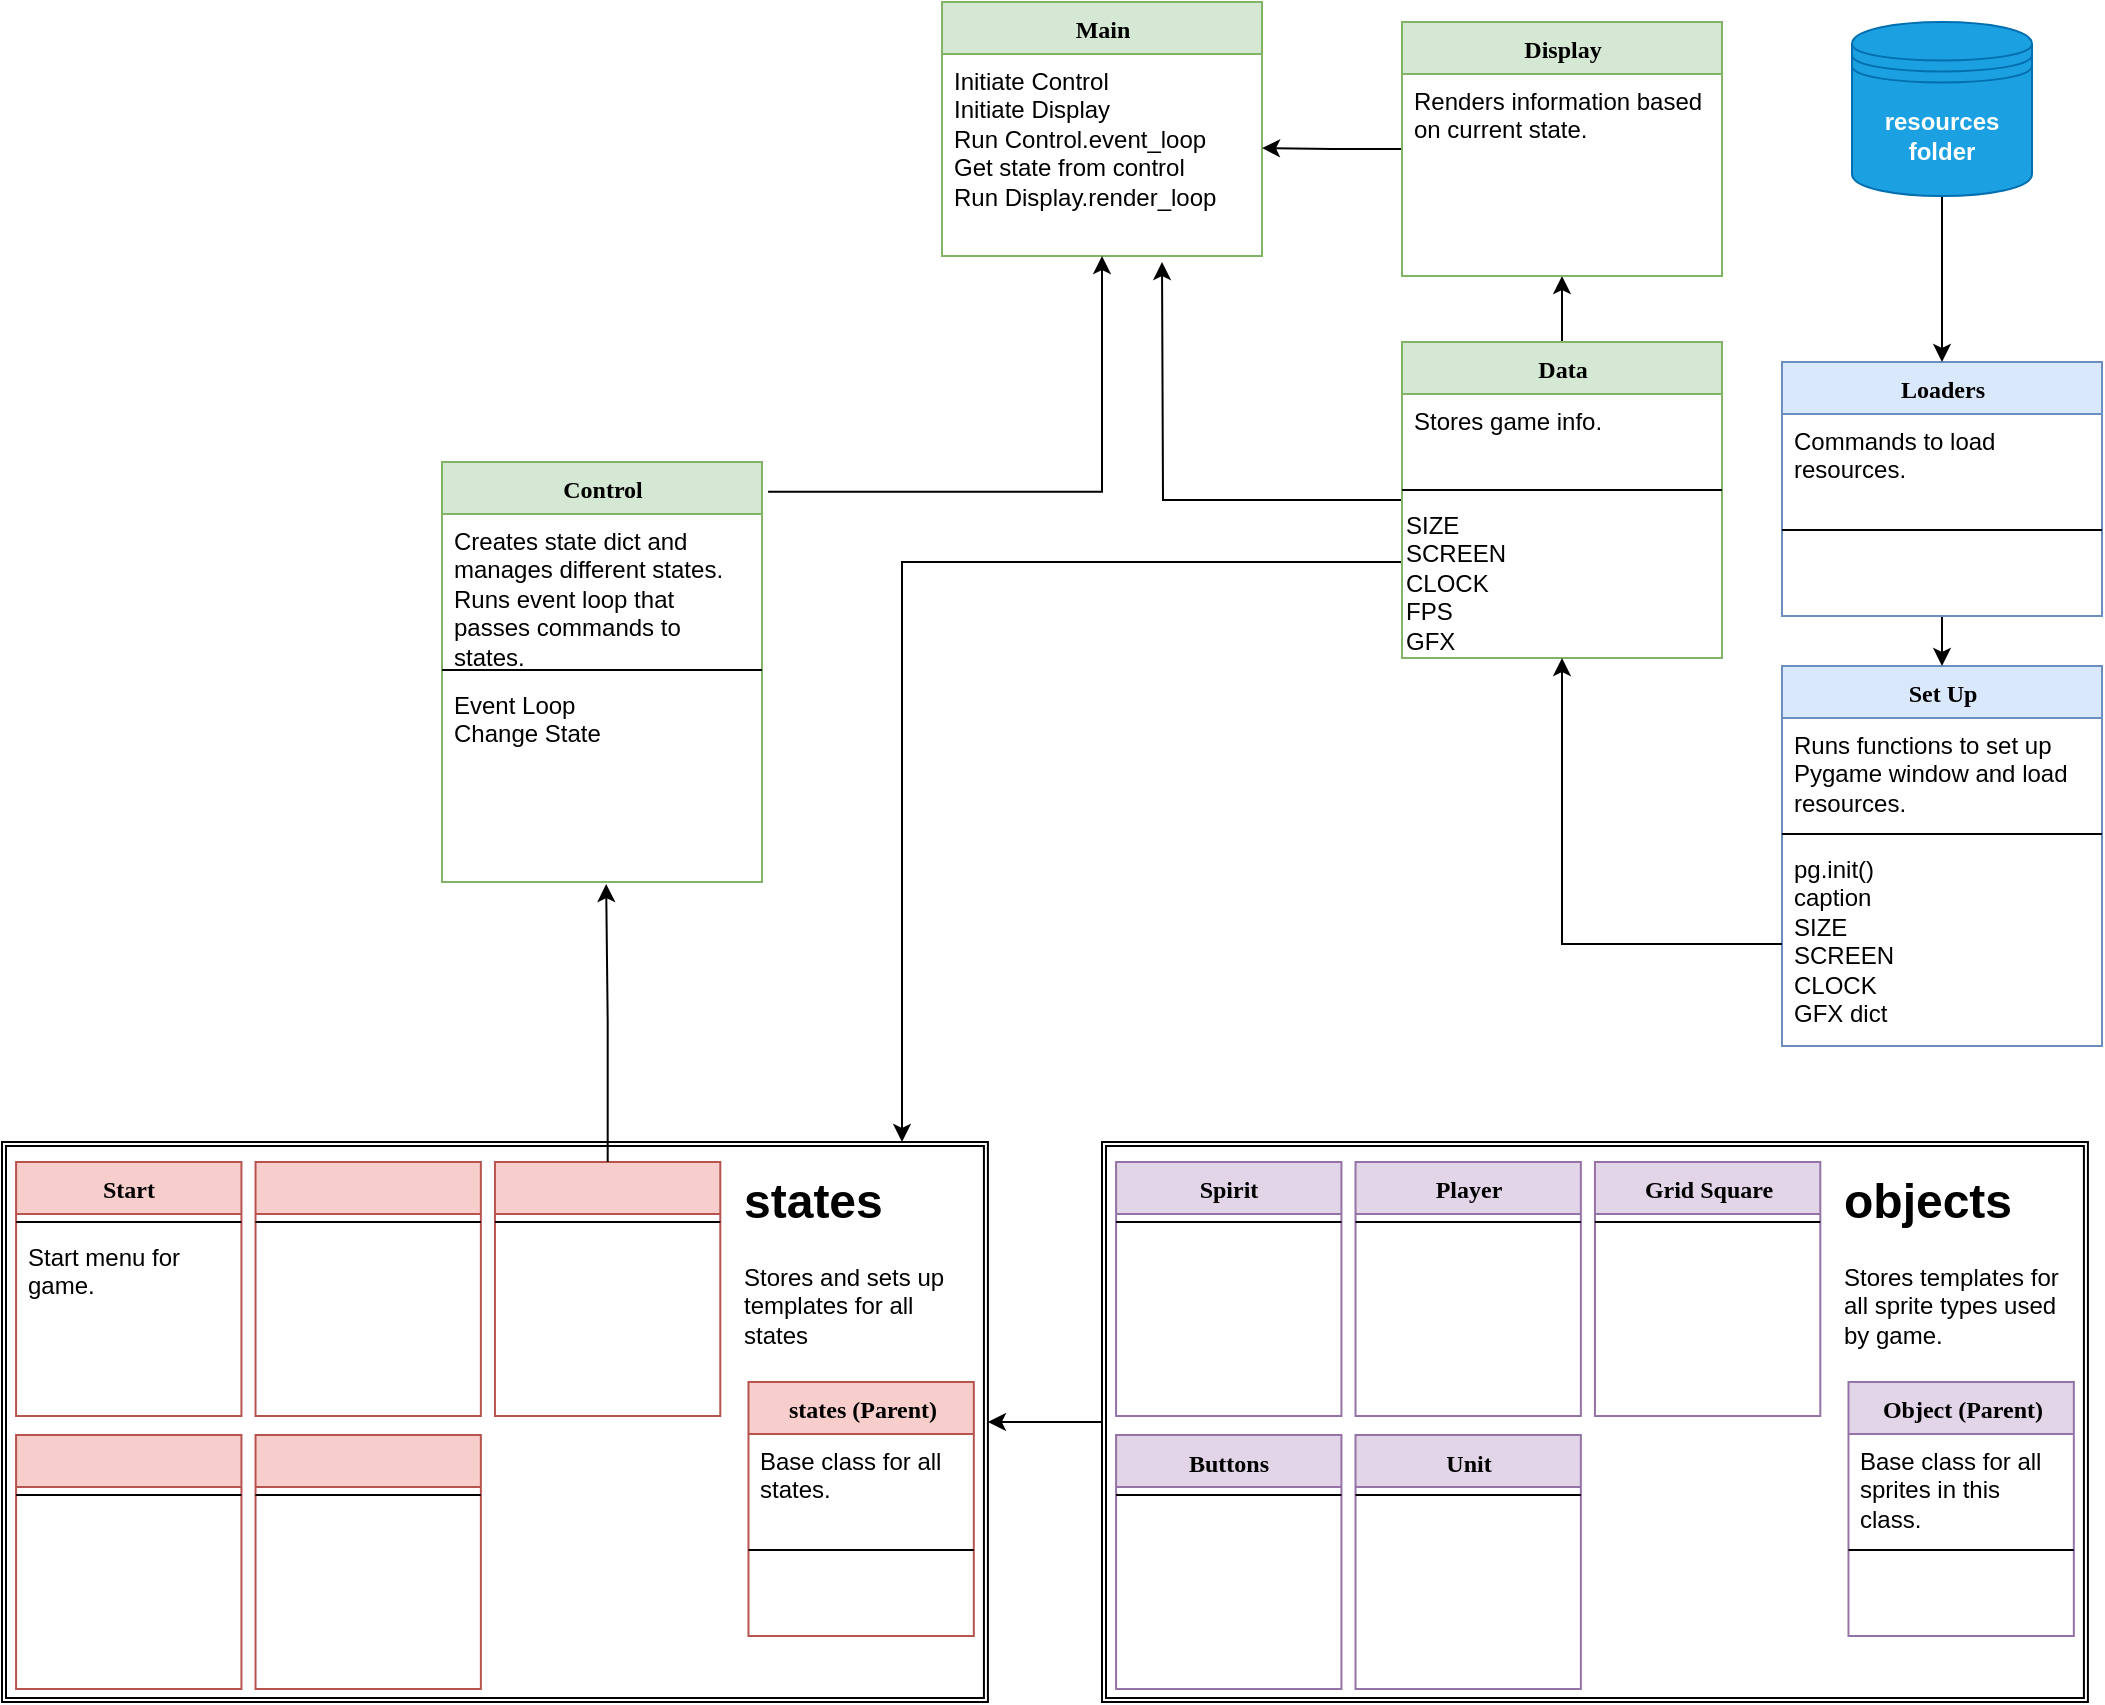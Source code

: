 <mxfile version="21.0.10" type="device"><diagram name="Page-1" id="9f46799a-70d6-7492-0946-bef42562c5a5"><mxGraphModel dx="1434" dy="726" grid="1" gridSize="10" guides="1" tooltips="1" connect="1" arrows="1" fold="1" page="1" pageScale="1" pageWidth="1100" pageHeight="850" background="none" math="0" shadow="0"><root><mxCell id="0"/><mxCell id="1" parent="0"/><mxCell id="78961159f06e98e8-17" value="Main" style="swimlane;html=1;fontStyle=1;align=center;verticalAlign=top;childLayout=stackLayout;horizontal=1;startSize=26;horizontalStack=0;resizeParent=1;resizeLast=0;collapsible=1;marginBottom=0;swimlaneFillColor=#ffffff;rounded=0;shadow=0;comic=0;labelBackgroundColor=none;strokeWidth=1;fillColor=#d5e8d4;fontFamily=Verdana;fontSize=12;strokeColor=#82b366;" parent="1" vertex="1"><mxGeometry x="520" width="160" height="127" as="geometry"/></mxCell><mxCell id="78961159f06e98e8-21" value="&lt;div&gt;Initiate Control&lt;/div&gt;&lt;div&gt;Initiate Display&lt;/div&gt;&lt;div&gt;Run Control.event_loop&lt;/div&gt;&lt;div&gt;Get state from control&lt;br&gt;&lt;/div&gt;&lt;div&gt;Run Display.render_loop&lt;br&gt;&lt;/div&gt;" style="text;html=1;strokeColor=none;fillColor=none;align=left;verticalAlign=top;spacingLeft=4;spacingRight=4;whiteSpace=wrap;overflow=hidden;rotatable=0;points=[[0,0.5],[1,0.5]];portConstraint=eastwest;" parent="78961159f06e98e8-17" vertex="1"><mxGeometry y="26" width="160" height="94" as="geometry"/></mxCell><mxCell id="-t0i3O5oJkL6AfwVkczq-73" style="edgeStyle=orthogonalEdgeStyle;rounded=0;orthogonalLoop=1;jettySize=auto;html=1;exitX=1.019;exitY=0.071;exitDx=0;exitDy=0;exitPerimeter=0;" parent="1" source="-t0i3O5oJkL6AfwVkczq-3" target="78961159f06e98e8-17" edge="1"><mxGeometry relative="1" as="geometry"/></mxCell><mxCell id="-t0i3O5oJkL6AfwVkczq-3" value="Control" style="swimlane;html=1;fontStyle=1;align=center;verticalAlign=top;childLayout=stackLayout;horizontal=1;startSize=26;horizontalStack=0;resizeParent=1;resizeLast=0;collapsible=1;marginBottom=0;swimlaneFillColor=#ffffff;rounded=0;shadow=0;comic=0;labelBackgroundColor=none;strokeWidth=1;fillColor=#d5e8d4;fontFamily=Verdana;fontSize=12;strokeColor=#82b366;" parent="1" vertex="1"><mxGeometry x="270" y="230" width="160" height="210" as="geometry"/></mxCell><mxCell id="-t0i3O5oJkL6AfwVkczq-4" value="Creates state dict and manages different states.&amp;nbsp; Runs event loop that passes commands to states." style="text;html=1;strokeColor=none;fillColor=none;align=left;verticalAlign=top;spacingLeft=4;spacingRight=4;whiteSpace=wrap;overflow=hidden;rotatable=0;points=[[0,0.5],[1,0.5]];portConstraint=eastwest;" parent="-t0i3O5oJkL6AfwVkczq-3" vertex="1"><mxGeometry y="26" width="160" height="74" as="geometry"/></mxCell><mxCell id="-t0i3O5oJkL6AfwVkczq-6" value="" style="line;html=1;strokeWidth=1;fillColor=none;align=left;verticalAlign=middle;spacingTop=-1;spacingLeft=3;spacingRight=3;rotatable=0;labelPosition=right;points=[];portConstraint=eastwest;" parent="-t0i3O5oJkL6AfwVkczq-3" vertex="1"><mxGeometry y="100" width="160" height="8" as="geometry"/></mxCell><mxCell id="-t0i3O5oJkL6AfwVkczq-7" value="&lt;div&gt;Event Loop&lt;/div&gt;&lt;div&gt;Change State&lt;br&gt;&lt;/div&gt;" style="text;html=1;strokeColor=none;fillColor=none;align=left;verticalAlign=top;spacingLeft=4;spacingRight=4;whiteSpace=wrap;overflow=hidden;rotatable=0;points=[[0,0.5],[1,0.5]];portConstraint=eastwest;" parent="-t0i3O5oJkL6AfwVkczq-3" vertex="1"><mxGeometry y="108" width="160" height="102" as="geometry"/></mxCell><mxCell id="8794p5J7D8gbGdw7qw-P-58" style="edgeStyle=orthogonalEdgeStyle;rounded=0;orthogonalLoop=1;jettySize=auto;html=1;" edge="1" parent="1" source="-t0i3O5oJkL6AfwVkczq-18"><mxGeometry relative="1" as="geometry"><mxPoint x="630" y="130" as="targetPoint"/></mxGeometry></mxCell><mxCell id="8794p5J7D8gbGdw7qw-P-59" style="edgeStyle=orthogonalEdgeStyle;rounded=0;orthogonalLoop=1;jettySize=auto;html=1;entryX=0.5;entryY=1;entryDx=0;entryDy=0;" edge="1" parent="1" source="-t0i3O5oJkL6AfwVkczq-18" target="-t0i3O5oJkL6AfwVkczq-34"><mxGeometry relative="1" as="geometry"/></mxCell><mxCell id="8794p5J7D8gbGdw7qw-P-60" style="edgeStyle=orthogonalEdgeStyle;rounded=0;orthogonalLoop=1;jettySize=auto;html=1;" edge="1" parent="1" source="-t0i3O5oJkL6AfwVkczq-18"><mxGeometry relative="1" as="geometry"><mxPoint x="500" y="570" as="targetPoint"/><Array as="points"><mxPoint x="500" y="280"/></Array></mxGeometry></mxCell><mxCell id="-t0i3O5oJkL6AfwVkczq-18" value="Data" style="swimlane;html=1;fontStyle=1;align=center;verticalAlign=top;childLayout=stackLayout;horizontal=1;startSize=26;horizontalStack=0;resizeParent=1;resizeLast=0;collapsible=1;marginBottom=0;swimlaneFillColor=#ffffff;rounded=0;shadow=0;comic=0;labelBackgroundColor=none;strokeWidth=1;fillColor=#d5e8d4;fontFamily=Verdana;fontSize=12;strokeColor=#82b366;" parent="1" vertex="1"><mxGeometry x="750" y="170" width="160" height="158" as="geometry"/></mxCell><mxCell id="-t0i3O5oJkL6AfwVkczq-19" value="Stores game info." style="text;html=1;strokeColor=none;fillColor=none;align=left;verticalAlign=top;spacingLeft=4;spacingRight=4;whiteSpace=wrap;overflow=hidden;rotatable=0;points=[[0,0.5],[1,0.5]];portConstraint=eastwest;" parent="-t0i3O5oJkL6AfwVkczq-18" vertex="1"><mxGeometry y="26" width="160" height="44" as="geometry"/></mxCell><mxCell id="-t0i3O5oJkL6AfwVkczq-21" value="" style="line;html=1;strokeWidth=1;fillColor=none;align=left;verticalAlign=middle;spacingTop=-1;spacingLeft=3;spacingRight=3;rotatable=0;labelPosition=right;points=[];portConstraint=eastwest;" parent="-t0i3O5oJkL6AfwVkczq-18" vertex="1"><mxGeometry y="70" width="160" height="8" as="geometry"/></mxCell><mxCell id="8794p5J7D8gbGdw7qw-P-61" value="&lt;div&gt;SIZE&lt;br&gt;&lt;/div&gt;&lt;div&gt;SCREEN&lt;/div&gt;&lt;div&gt;CLOCK&lt;/div&gt;&lt;div&gt;FPS&lt;br&gt;&lt;/div&gt;&lt;div&gt;GFX&lt;br&gt;&lt;/div&gt;" style="text;whiteSpace=wrap;html=1;" vertex="1" parent="-t0i3O5oJkL6AfwVkczq-18"><mxGeometry y="78" width="160" height="80" as="geometry"/></mxCell><mxCell id="eDm8jYXldDvQwBTFlyfI-8" style="edgeStyle=orthogonalEdgeStyle;rounded=0;orthogonalLoop=1;jettySize=auto;html=1;entryX=1;entryY=0.5;entryDx=0;entryDy=0;" parent="1" source="-t0i3O5oJkL6AfwVkczq-34" target="78961159f06e98e8-21" edge="1"><mxGeometry relative="1" as="geometry"/></mxCell><mxCell id="-t0i3O5oJkL6AfwVkczq-34" value="Display" style="swimlane;html=1;fontStyle=1;align=center;verticalAlign=top;childLayout=stackLayout;horizontal=1;startSize=26;horizontalStack=0;resizeParent=1;resizeLast=0;collapsible=1;marginBottom=0;swimlaneFillColor=#ffffff;rounded=0;shadow=0;comic=0;labelBackgroundColor=none;strokeWidth=1;fillColor=#d5e8d4;fontFamily=Verdana;fontSize=12;strokeColor=#82b366;" parent="1" vertex="1"><mxGeometry x="750" y="10" width="160" height="127" as="geometry"/></mxCell><mxCell id="-t0i3O5oJkL6AfwVkczq-35" value="Renders information based on current state." style="text;html=1;strokeColor=none;fillColor=none;align=left;verticalAlign=top;spacingLeft=4;spacingRight=4;whiteSpace=wrap;overflow=hidden;rotatable=0;points=[[0,0.5],[1,0.5]];portConstraint=eastwest;" parent="-t0i3O5oJkL6AfwVkczq-34" vertex="1"><mxGeometry y="26" width="160" height="44" as="geometry"/></mxCell><mxCell id="RKAg7bWh1QvAr-ADB0N2-1" value="&lt;div&gt;Set Up&lt;/div&gt;&lt;div&gt;&lt;br&gt;&lt;/div&gt;" style="swimlane;html=1;fontStyle=1;align=center;verticalAlign=top;childLayout=stackLayout;horizontal=1;startSize=26;horizontalStack=0;resizeParent=1;resizeLast=0;collapsible=1;marginBottom=0;swimlaneFillColor=#ffffff;rounded=0;shadow=0;comic=0;labelBackgroundColor=none;strokeWidth=1;fillColor=#dae8fc;fontFamily=Verdana;fontSize=12;strokeColor=#6c8ebf;" parent="1" vertex="1"><mxGeometry x="940" y="332" width="160" height="190" as="geometry"/></mxCell><mxCell id="RKAg7bWh1QvAr-ADB0N2-2" value="Runs functions to set up Pygame window and load resources." style="text;html=1;strokeColor=none;fillColor=none;align=left;verticalAlign=top;spacingLeft=4;spacingRight=4;whiteSpace=wrap;overflow=hidden;rotatable=0;points=[[0,0.5],[1,0.5]];portConstraint=eastwest;" parent="RKAg7bWh1QvAr-ADB0N2-1" vertex="1"><mxGeometry y="26" width="160" height="54" as="geometry"/></mxCell><mxCell id="RKAg7bWh1QvAr-ADB0N2-4" value="" style="line;html=1;strokeWidth=1;fillColor=none;align=left;verticalAlign=middle;spacingTop=-1;spacingLeft=3;spacingRight=3;rotatable=0;labelPosition=right;points=[];portConstraint=eastwest;" parent="RKAg7bWh1QvAr-ADB0N2-1" vertex="1"><mxGeometry y="80" width="160" height="8" as="geometry"/></mxCell><mxCell id="RKAg7bWh1QvAr-ADB0N2-5" value="&lt;div&gt;pg.init()&lt;/div&gt;&lt;div&gt;caption&lt;/div&gt;&lt;div&gt;SIZE&lt;br&gt;&lt;/div&gt;&lt;div&gt;SCREEN&lt;/div&gt;&lt;div&gt;CLOCK&lt;br&gt;&lt;/div&gt;&lt;div&gt;GFX dict&lt;br&gt;&lt;/div&gt;" style="text;html=1;strokeColor=none;fillColor=none;align=left;verticalAlign=top;spacingLeft=4;spacingRight=4;whiteSpace=wrap;overflow=hidden;rotatable=0;points=[[0,0.5],[1,0.5]];portConstraint=eastwest;" parent="RKAg7bWh1QvAr-ADB0N2-1" vertex="1"><mxGeometry y="88" width="160" height="102" as="geometry"/></mxCell><mxCell id="8794p5J7D8gbGdw7qw-P-55" style="edgeStyle=orthogonalEdgeStyle;rounded=0;orthogonalLoop=1;jettySize=auto;html=1;" edge="1" parent="1" source="RKAg7bWh1QvAr-ADB0N2-8" target="RKAg7bWh1QvAr-ADB0N2-1"><mxGeometry relative="1" as="geometry"/></mxCell><mxCell id="RKAg7bWh1QvAr-ADB0N2-8" value="&lt;div&gt;Loaders&lt;/div&gt;&lt;div&gt;&lt;br&gt;&lt;/div&gt;" style="swimlane;html=1;fontStyle=1;align=center;verticalAlign=top;childLayout=stackLayout;horizontal=1;startSize=26;horizontalStack=0;resizeParent=1;resizeLast=0;collapsible=1;marginBottom=0;swimlaneFillColor=#ffffff;rounded=0;shadow=0;comic=0;labelBackgroundColor=none;strokeWidth=1;fillColor=#dae8fc;fontFamily=Verdana;fontSize=12;strokeColor=#6c8ebf;" parent="1" vertex="1"><mxGeometry x="940" y="180" width="160" height="127" as="geometry"/></mxCell><mxCell id="RKAg7bWh1QvAr-ADB0N2-9" value="Commands to load resources." style="text;html=1;strokeColor=none;fillColor=none;align=left;verticalAlign=top;spacingLeft=4;spacingRight=4;whiteSpace=wrap;overflow=hidden;rotatable=0;points=[[0,0.5],[1,0.5]];portConstraint=eastwest;" parent="RKAg7bWh1QvAr-ADB0N2-8" vertex="1"><mxGeometry y="26" width="160" height="54" as="geometry"/></mxCell><mxCell id="RKAg7bWh1QvAr-ADB0N2-10" value="" style="line;html=1;strokeWidth=1;fillColor=none;align=left;verticalAlign=middle;spacingTop=-1;spacingLeft=3;spacingRight=3;rotatable=0;labelPosition=right;points=[];portConstraint=eastwest;" parent="RKAg7bWh1QvAr-ADB0N2-8" vertex="1"><mxGeometry y="80" width="160" height="8" as="geometry"/></mxCell><mxCell id="8794p5J7D8gbGdw7qw-P-54" style="edgeStyle=orthogonalEdgeStyle;rounded=0;orthogonalLoop=1;jettySize=auto;html=1;entryX=0.5;entryY=0;entryDx=0;entryDy=0;" edge="1" parent="1" source="eDm8jYXldDvQwBTFlyfI-1" target="RKAg7bWh1QvAr-ADB0N2-8"><mxGeometry relative="1" as="geometry"/></mxCell><mxCell id="eDm8jYXldDvQwBTFlyfI-1" value="&lt;b&gt;resources&lt;br&gt;folder&lt;br&gt;&lt;/b&gt;" style="shape=datastore;whiteSpace=wrap;html=1;strokeColor=#006EAF;fillColor=#1ba1e2;fontColor=#ffffff;" parent="1" vertex="1"><mxGeometry x="975" y="10" width="90" height="87" as="geometry"/></mxCell><mxCell id="eDm8jYXldDvQwBTFlyfI-37" value="" style="group" parent="1" vertex="1" connectable="0"><mxGeometry x="600" y="570" width="500" height="280" as="geometry"/></mxCell><mxCell id="eDm8jYXldDvQwBTFlyfI-33" value="" style="shape=ext;double=1;rounded=0;whiteSpace=wrap;html=1;" parent="eDm8jYXldDvQwBTFlyfI-37" vertex="1"><mxGeometry width="492.958" height="280" as="geometry"/></mxCell><mxCell id="-t0i3O5oJkL6AfwVkczq-24" value="Player" style="swimlane;html=1;fontStyle=1;align=center;verticalAlign=top;childLayout=stackLayout;horizontal=1;startSize=26;horizontalStack=0;resizeParent=1;resizeLast=0;collapsible=1;marginBottom=0;swimlaneFillColor=#ffffff;rounded=0;shadow=0;comic=0;labelBackgroundColor=none;strokeWidth=1;fillColor=#e1d5e7;fontFamily=Verdana;fontSize=12;strokeColor=#9673a6;" parent="eDm8jYXldDvQwBTFlyfI-37" vertex="1"><mxGeometry x="126.761" y="10" width="112.676" height="127" as="geometry"><mxRectangle x="126.761" y="10" width="80" height="30" as="alternateBounds"/></mxGeometry></mxCell><mxCell id="-t0i3O5oJkL6AfwVkczq-27" value="" style="line;html=1;strokeWidth=1;fillColor=none;align=left;verticalAlign=middle;spacingTop=-1;spacingLeft=3;spacingRight=3;rotatable=0;labelPosition=right;points=[];portConstraint=eastwest;" parent="-t0i3O5oJkL6AfwVkczq-24" vertex="1"><mxGeometry y="26" width="112.676" height="8" as="geometry"/></mxCell><mxCell id="-t0i3O5oJkL6AfwVkczq-39" value="Spirit" style="swimlane;html=1;fontStyle=1;align=center;verticalAlign=top;childLayout=stackLayout;horizontal=1;startSize=26;horizontalStack=0;resizeParent=1;resizeLast=0;collapsible=1;marginBottom=0;swimlaneFillColor=#ffffff;rounded=0;shadow=0;comic=0;labelBackgroundColor=none;strokeWidth=1;fillColor=#e1d5e7;fontFamily=Verdana;fontSize=12;strokeColor=#9673a6;" parent="eDm8jYXldDvQwBTFlyfI-37" vertex="1"><mxGeometry x="7.042" y="10" width="112.676" height="127" as="geometry"><mxRectangle x="7.042" y="10" width="80" height="30" as="alternateBounds"/></mxGeometry></mxCell><mxCell id="-t0i3O5oJkL6AfwVkczq-42" value="" style="line;html=1;strokeWidth=1;fillColor=none;align=left;verticalAlign=middle;spacingTop=-1;spacingLeft=3;spacingRight=3;rotatable=0;labelPosition=right;points=[];portConstraint=eastwest;" parent="-t0i3O5oJkL6AfwVkczq-39" vertex="1"><mxGeometry y="26" width="112.676" height="8" as="geometry"/></mxCell><mxCell id="-t0i3O5oJkL6AfwVkczq-44" value="Grid Square" style="swimlane;html=1;fontStyle=1;align=center;verticalAlign=top;childLayout=stackLayout;horizontal=1;startSize=26;horizontalStack=0;resizeParent=1;resizeLast=0;collapsible=1;marginBottom=0;swimlaneFillColor=#ffffff;rounded=0;shadow=0;comic=0;labelBackgroundColor=none;strokeWidth=1;fillColor=#e1d5e7;fontFamily=Verdana;fontSize=12;strokeColor=#9673a6;" parent="eDm8jYXldDvQwBTFlyfI-37" vertex="1"><mxGeometry x="246.479" y="10" width="112.676" height="127" as="geometry"><mxRectangle x="246.479" y="10" width="120" height="30" as="alternateBounds"/></mxGeometry></mxCell><mxCell id="-t0i3O5oJkL6AfwVkczq-47" value="" style="line;html=1;strokeWidth=1;fillColor=none;align=left;verticalAlign=middle;spacingTop=-1;spacingLeft=3;spacingRight=3;rotatable=0;labelPosition=right;points=[];portConstraint=eastwest;" parent="-t0i3O5oJkL6AfwVkczq-44" vertex="1"><mxGeometry y="26" width="112.676" height="8" as="geometry"/></mxCell><mxCell id="-t0i3O5oJkL6AfwVkczq-49" value="Buttons" style="swimlane;html=1;fontStyle=1;align=center;verticalAlign=top;childLayout=stackLayout;horizontal=1;startSize=26;horizontalStack=0;resizeParent=1;resizeLast=0;collapsible=1;marginBottom=0;swimlaneFillColor=#ffffff;rounded=0;shadow=0;comic=0;labelBackgroundColor=none;strokeWidth=1;fillColor=#e1d5e7;fontFamily=Verdana;fontSize=12;strokeColor=#9673a6;" parent="eDm8jYXldDvQwBTFlyfI-37" vertex="1"><mxGeometry x="7.042" y="146.5" width="112.676" height="127" as="geometry"><mxRectangle x="7.042" y="146.5" width="90" height="30" as="alternateBounds"/></mxGeometry></mxCell><mxCell id="-t0i3O5oJkL6AfwVkczq-52" value="" style="line;html=1;strokeWidth=1;fillColor=none;align=left;verticalAlign=middle;spacingTop=-1;spacingLeft=3;spacingRight=3;rotatable=0;labelPosition=right;points=[];portConstraint=eastwest;" parent="-t0i3O5oJkL6AfwVkczq-49" vertex="1"><mxGeometry y="26" width="112.676" height="8" as="geometry"/></mxCell><mxCell id="-t0i3O5oJkL6AfwVkczq-54" value="Unit" style="swimlane;html=1;fontStyle=1;align=center;verticalAlign=top;childLayout=stackLayout;horizontal=1;startSize=26;horizontalStack=0;resizeParent=1;resizeLast=0;collapsible=1;marginBottom=0;swimlaneFillColor=#ffffff;rounded=0;shadow=0;comic=0;labelBackgroundColor=none;strokeWidth=1;fillColor=#e1d5e7;fontFamily=Verdana;fontSize=12;strokeColor=#9673a6;" parent="eDm8jYXldDvQwBTFlyfI-37" vertex="1"><mxGeometry x="126.761" y="146.5" width="112.676" height="127" as="geometry"/></mxCell><mxCell id="-t0i3O5oJkL6AfwVkczq-57" value="" style="line;html=1;strokeWidth=1;fillColor=none;align=left;verticalAlign=middle;spacingTop=-1;spacingLeft=3;spacingRight=3;rotatable=0;labelPosition=right;points=[];portConstraint=eastwest;" parent="-t0i3O5oJkL6AfwVkczq-54" vertex="1"><mxGeometry y="26" width="112.676" height="8" as="geometry"/></mxCell><mxCell id="eDm8jYXldDvQwBTFlyfI-15" value="Object (Parent)" style="swimlane;html=1;fontStyle=1;align=center;verticalAlign=top;childLayout=stackLayout;horizontal=1;startSize=26;horizontalStack=0;resizeParent=1;resizeLast=0;collapsible=1;marginBottom=0;swimlaneFillColor=#ffffff;rounded=0;shadow=0;comic=0;labelBackgroundColor=none;strokeWidth=1;fillColor=#e1d5e7;fontFamily=Verdana;fontSize=12;strokeColor=#9673a6;" parent="eDm8jYXldDvQwBTFlyfI-37" vertex="1"><mxGeometry x="373.239" y="120" width="112.676" height="127" as="geometry"/></mxCell><mxCell id="eDm8jYXldDvQwBTFlyfI-16" value="Base class for all sprites in this class." style="text;html=1;strokeColor=none;fillColor=none;align=left;verticalAlign=top;spacingLeft=4;spacingRight=4;whiteSpace=wrap;overflow=hidden;rotatable=0;points=[[0,0.5],[1,0.5]];portConstraint=eastwest;" parent="eDm8jYXldDvQwBTFlyfI-15" vertex="1"><mxGeometry y="26" width="112.676" height="54" as="geometry"/></mxCell><mxCell id="eDm8jYXldDvQwBTFlyfI-18" value="" style="line;html=1;strokeWidth=1;fillColor=none;align=left;verticalAlign=middle;spacingTop=-1;spacingLeft=3;spacingRight=3;rotatable=0;labelPosition=right;points=[];portConstraint=eastwest;" parent="eDm8jYXldDvQwBTFlyfI-15" vertex="1"><mxGeometry y="80" width="112.676" height="8" as="geometry"/></mxCell><mxCell id="eDm8jYXldDvQwBTFlyfI-36" value="&lt;h1 align=&quot;left&quot;&gt;objects&lt;/h1&gt;&lt;p align=&quot;left&quot;&gt;Stores templates for all sprite types used by game.&lt;br&gt;&lt;/p&gt;" style="text;html=1;strokeColor=none;fillColor=none;spacing=5;spacingTop=-20;whiteSpace=wrap;overflow=hidden;rounded=0;" parent="eDm8jYXldDvQwBTFlyfI-37" vertex="1"><mxGeometry x="366.2" y="10" width="123.8" height="110" as="geometry"/></mxCell><mxCell id="8794p5J7D8gbGdw7qw-P-35" value="" style="group" vertex="1" connectable="0" parent="1"><mxGeometry x="50" y="570" width="500" height="280" as="geometry"/></mxCell><mxCell id="8794p5J7D8gbGdw7qw-P-36" value="" style="shape=ext;double=1;rounded=0;whiteSpace=wrap;html=1;" vertex="1" parent="8794p5J7D8gbGdw7qw-P-35"><mxGeometry width="492.958" height="280" as="geometry"/></mxCell><mxCell id="8794p5J7D8gbGdw7qw-P-37" value="" style="swimlane;html=1;fontStyle=1;align=center;verticalAlign=top;childLayout=stackLayout;horizontal=1;startSize=26;horizontalStack=0;resizeParent=1;resizeLast=0;collapsible=1;marginBottom=0;swimlaneFillColor=#ffffff;rounded=0;shadow=0;comic=0;labelBackgroundColor=none;strokeWidth=1;fillColor=#f8cecc;fontFamily=Verdana;fontSize=12;strokeColor=#b85450;" vertex="1" parent="8794p5J7D8gbGdw7qw-P-35"><mxGeometry x="126.761" y="10" width="112.676" height="127" as="geometry"/></mxCell><mxCell id="8794p5J7D8gbGdw7qw-P-38" value="" style="line;html=1;strokeWidth=1;fillColor=none;align=left;verticalAlign=middle;spacingTop=-1;spacingLeft=3;spacingRight=3;rotatable=0;labelPosition=right;points=[];portConstraint=eastwest;" vertex="1" parent="8794p5J7D8gbGdw7qw-P-37"><mxGeometry y="26" width="112.676" height="8" as="geometry"/></mxCell><mxCell id="8794p5J7D8gbGdw7qw-P-39" value="Start" style="swimlane;html=1;fontStyle=1;align=center;verticalAlign=top;childLayout=stackLayout;horizontal=1;startSize=26;horizontalStack=0;resizeParent=1;resizeLast=0;collapsible=1;marginBottom=0;swimlaneFillColor=#ffffff;rounded=0;shadow=0;comic=0;labelBackgroundColor=none;strokeWidth=1;fillColor=#f8cecc;fontFamily=Verdana;fontSize=12;strokeColor=#b85450;" vertex="1" parent="8794p5J7D8gbGdw7qw-P-35"><mxGeometry x="7.042" y="10" width="112.676" height="127" as="geometry"/></mxCell><mxCell id="8794p5J7D8gbGdw7qw-P-40" value="" style="line;html=1;strokeWidth=1;fillColor=none;align=left;verticalAlign=middle;spacingTop=-1;spacingLeft=3;spacingRight=3;rotatable=0;labelPosition=right;points=[];portConstraint=eastwest;" vertex="1" parent="8794p5J7D8gbGdw7qw-P-39"><mxGeometry y="26" width="112.676" height="8" as="geometry"/></mxCell><mxCell id="8794p5J7D8gbGdw7qw-P-51" value="Start menu for game." style="text;html=1;strokeColor=none;fillColor=none;align=left;verticalAlign=top;spacingLeft=4;spacingRight=4;whiteSpace=wrap;overflow=hidden;rotatable=0;points=[[0,0.5],[1,0.5]];portConstraint=eastwest;" vertex="1" parent="8794p5J7D8gbGdw7qw-P-39"><mxGeometry y="34" width="112.676" height="44" as="geometry"/></mxCell><mxCell id="8794p5J7D8gbGdw7qw-P-41" value="" style="swimlane;html=1;fontStyle=1;align=center;verticalAlign=top;childLayout=stackLayout;horizontal=1;startSize=26;horizontalStack=0;resizeParent=1;resizeLast=0;collapsible=1;marginBottom=0;swimlaneFillColor=#ffffff;rounded=0;shadow=0;comic=0;labelBackgroundColor=none;strokeWidth=1;fillColor=#f8cecc;fontFamily=Verdana;fontSize=12;strokeColor=#b85450;" vertex="1" parent="8794p5J7D8gbGdw7qw-P-35"><mxGeometry x="246.479" y="10" width="112.676" height="127" as="geometry"><mxRectangle x="246.479" y="10" width="50" height="40" as="alternateBounds"/></mxGeometry></mxCell><mxCell id="8794p5J7D8gbGdw7qw-P-42" value="" style="line;html=1;strokeWidth=1;fillColor=none;align=left;verticalAlign=middle;spacingTop=-1;spacingLeft=3;spacingRight=3;rotatable=0;labelPosition=right;points=[];portConstraint=eastwest;" vertex="1" parent="8794p5J7D8gbGdw7qw-P-41"><mxGeometry y="26" width="112.676" height="8" as="geometry"/></mxCell><mxCell id="8794p5J7D8gbGdw7qw-P-43" value="" style="swimlane;html=1;fontStyle=1;align=center;verticalAlign=top;childLayout=stackLayout;horizontal=1;startSize=26;horizontalStack=0;resizeParent=1;resizeLast=0;collapsible=1;marginBottom=0;swimlaneFillColor=#ffffff;rounded=0;shadow=0;comic=0;labelBackgroundColor=none;strokeWidth=1;fillColor=#f8cecc;fontFamily=Verdana;fontSize=12;strokeColor=#b85450;" vertex="1" parent="8794p5J7D8gbGdw7qw-P-35"><mxGeometry x="7.042" y="146.5" width="112.676" height="127" as="geometry"/></mxCell><mxCell id="8794p5J7D8gbGdw7qw-P-44" value="" style="line;html=1;strokeWidth=1;fillColor=none;align=left;verticalAlign=middle;spacingTop=-1;spacingLeft=3;spacingRight=3;rotatable=0;labelPosition=right;points=[];portConstraint=eastwest;" vertex="1" parent="8794p5J7D8gbGdw7qw-P-43"><mxGeometry y="26" width="112.676" height="8" as="geometry"/></mxCell><mxCell id="8794p5J7D8gbGdw7qw-P-45" value="" style="swimlane;html=1;fontStyle=1;align=center;verticalAlign=top;childLayout=stackLayout;horizontal=1;startSize=26;horizontalStack=0;resizeParent=1;resizeLast=0;collapsible=1;marginBottom=0;swimlaneFillColor=#ffffff;rounded=0;shadow=0;comic=0;labelBackgroundColor=none;strokeWidth=1;fillColor=#f8cecc;fontFamily=Verdana;fontSize=12;strokeColor=#b85450;" vertex="1" parent="8794p5J7D8gbGdw7qw-P-35"><mxGeometry x="126.761" y="146.5" width="112.676" height="127" as="geometry"/></mxCell><mxCell id="8794p5J7D8gbGdw7qw-P-46" value="" style="line;html=1;strokeWidth=1;fillColor=none;align=left;verticalAlign=middle;spacingTop=-1;spacingLeft=3;spacingRight=3;rotatable=0;labelPosition=right;points=[];portConstraint=eastwest;" vertex="1" parent="8794p5J7D8gbGdw7qw-P-45"><mxGeometry y="26" width="112.676" height="8" as="geometry"/></mxCell><mxCell id="8794p5J7D8gbGdw7qw-P-47" value="states (Parent)" style="swimlane;html=1;fontStyle=1;align=center;verticalAlign=top;childLayout=stackLayout;horizontal=1;startSize=26;horizontalStack=0;resizeParent=1;resizeLast=0;collapsible=1;marginBottom=0;swimlaneFillColor=#ffffff;rounded=0;shadow=0;comic=0;labelBackgroundColor=none;strokeWidth=1;fillColor=#f8cecc;fontFamily=Verdana;fontSize=12;strokeColor=#b85450;" vertex="1" parent="8794p5J7D8gbGdw7qw-P-35"><mxGeometry x="373.239" y="120" width="112.676" height="127" as="geometry"/></mxCell><mxCell id="8794p5J7D8gbGdw7qw-P-48" value="Base class for all states." style="text;html=1;strokeColor=none;fillColor=none;align=left;verticalAlign=top;spacingLeft=4;spacingRight=4;whiteSpace=wrap;overflow=hidden;rotatable=0;points=[[0,0.5],[1,0.5]];portConstraint=eastwest;" vertex="1" parent="8794p5J7D8gbGdw7qw-P-47"><mxGeometry y="26" width="112.676" height="54" as="geometry"/></mxCell><mxCell id="8794p5J7D8gbGdw7qw-P-49" value="" style="line;html=1;strokeWidth=1;fillColor=none;align=left;verticalAlign=middle;spacingTop=-1;spacingLeft=3;spacingRight=3;rotatable=0;labelPosition=right;points=[];portConstraint=eastwest;" vertex="1" parent="8794p5J7D8gbGdw7qw-P-47"><mxGeometry y="80" width="112.676" height="8" as="geometry"/></mxCell><mxCell id="8794p5J7D8gbGdw7qw-P-50" value="&lt;h1 align=&quot;left&quot;&gt;states&lt;/h1&gt;&lt;p align=&quot;left&quot;&gt;Stores and sets up templates for all states&lt;br&gt;&lt;/p&gt;" style="text;html=1;strokeColor=none;fillColor=none;spacing=5;spacingTop=-20;whiteSpace=wrap;overflow=hidden;rounded=0;" vertex="1" parent="8794p5J7D8gbGdw7qw-P-35"><mxGeometry x="366.2" y="10" width="123.8" height="110" as="geometry"/></mxCell><mxCell id="8794p5J7D8gbGdw7qw-P-52" style="edgeStyle=orthogonalEdgeStyle;rounded=0;orthogonalLoop=1;jettySize=auto;html=1;" edge="1" parent="1" source="eDm8jYXldDvQwBTFlyfI-33" target="8794p5J7D8gbGdw7qw-P-36"><mxGeometry relative="1" as="geometry"/></mxCell><mxCell id="8794p5J7D8gbGdw7qw-P-53" style="edgeStyle=orthogonalEdgeStyle;rounded=0;orthogonalLoop=1;jettySize=auto;html=1;entryX=0.513;entryY=1.01;entryDx=0;entryDy=0;entryPerimeter=0;" edge="1" parent="1" source="8794p5J7D8gbGdw7qw-P-41" target="-t0i3O5oJkL6AfwVkczq-7"><mxGeometry relative="1" as="geometry"/></mxCell><mxCell id="8794p5J7D8gbGdw7qw-P-57" style="edgeStyle=orthogonalEdgeStyle;rounded=0;orthogonalLoop=1;jettySize=auto;html=1;entryX=0.5;entryY=1;entryDx=0;entryDy=0;" edge="1" parent="1" source="RKAg7bWh1QvAr-ADB0N2-5" target="-t0i3O5oJkL6AfwVkczq-18"><mxGeometry relative="1" as="geometry"/></mxCell></root></mxGraphModel></diagram></mxfile>